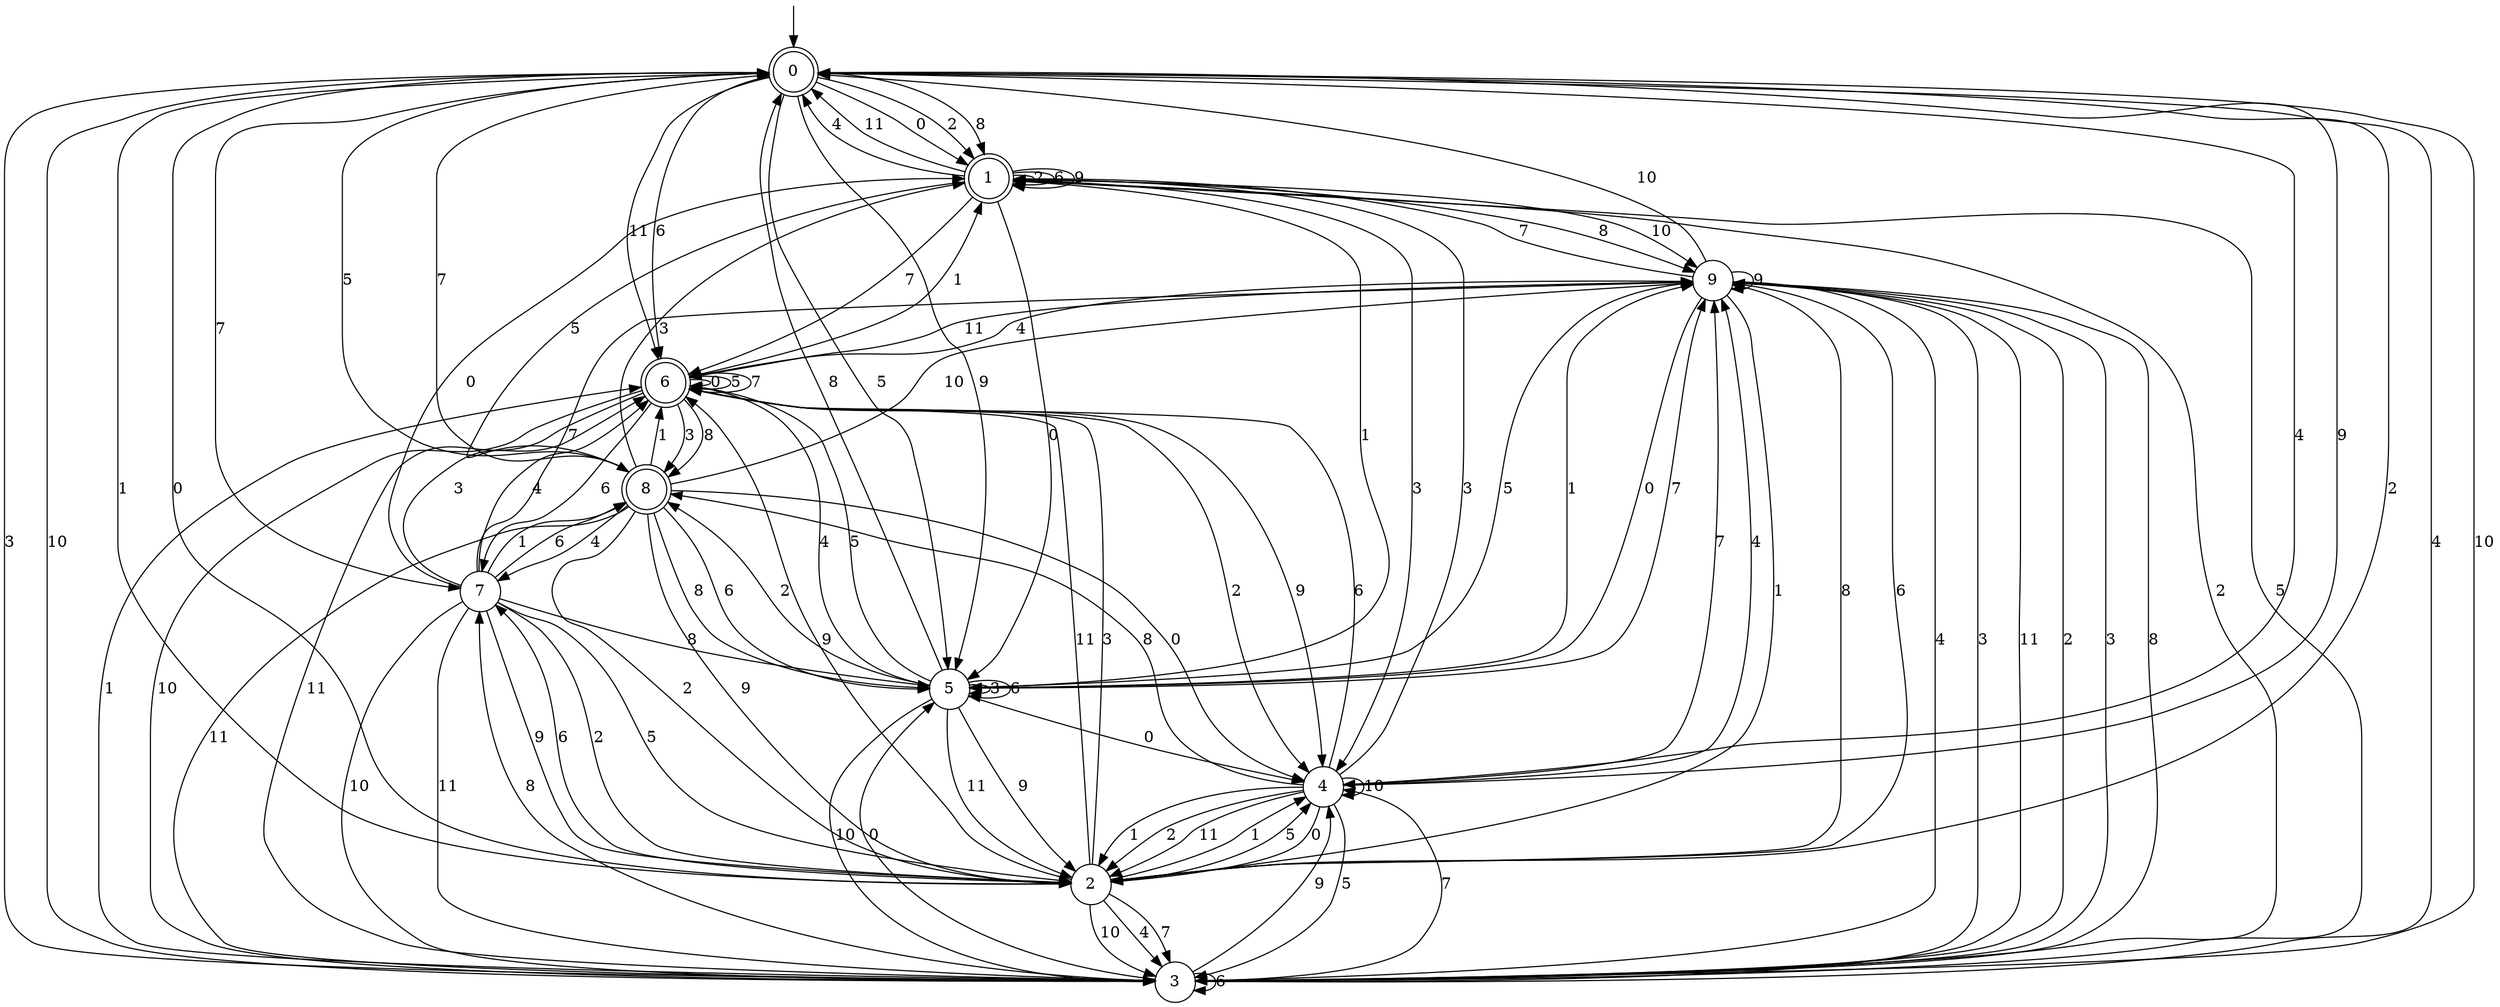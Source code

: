 digraph g {

	s0 [shape="doublecircle" label="0"];
	s1 [shape="doublecircle" label="1"];
	s2 [shape="circle" label="2"];
	s3 [shape="circle" label="3"];
	s4 [shape="circle" label="4"];
	s5 [shape="circle" label="5"];
	s6 [shape="doublecircle" label="6"];
	s7 [shape="circle" label="7"];
	s8 [shape="doublecircle" label="8"];
	s9 [shape="circle" label="9"];
	s0 -> s1 [label="0"];
	s0 -> s2 [label="1"];
	s0 -> s1 [label="2"];
	s0 -> s3 [label="3"];
	s0 -> s4 [label="4"];
	s0 -> s5 [label="5"];
	s0 -> s6 [label="6"];
	s0 -> s7 [label="7"];
	s0 -> s1 [label="8"];
	s0 -> s5 [label="9"];
	s0 -> s3 [label="10"];
	s0 -> s6 [label="11"];
	s1 -> s5 [label="0"];
	s1 -> s5 [label="1"];
	s1 -> s1 [label="2"];
	s1 -> s4 [label="3"];
	s1 -> s0 [label="4"];
	s1 -> s8 [label="5"];
	s1 -> s1 [label="6"];
	s1 -> s6 [label="7"];
	s1 -> s9 [label="8"];
	s1 -> s1 [label="9"];
	s1 -> s9 [label="10"];
	s1 -> s0 [label="11"];
	s2 -> s0 [label="0"];
	s2 -> s4 [label="1"];
	s2 -> s0 [label="2"];
	s2 -> s6 [label="3"];
	s2 -> s3 [label="4"];
	s2 -> s4 [label="5"];
	s2 -> s7 [label="6"];
	s2 -> s3 [label="7"];
	s2 -> s9 [label="8"];
	s2 -> s6 [label="9"];
	s2 -> s3 [label="10"];
	s2 -> s6 [label="11"];
	s3 -> s5 [label="0"];
	s3 -> s6 [label="1"];
	s3 -> s1 [label="2"];
	s3 -> s9 [label="3"];
	s3 -> s0 [label="4"];
	s3 -> s1 [label="5"];
	s3 -> s3 [label="6"];
	s3 -> s4 [label="7"];
	s3 -> s7 [label="8"];
	s3 -> s4 [label="9"];
	s3 -> s0 [label="10"];
	s3 -> s9 [label="11"];
	s4 -> s2 [label="0"];
	s4 -> s2 [label="1"];
	s4 -> s2 [label="2"];
	s4 -> s1 [label="3"];
	s4 -> s9 [label="4"];
	s4 -> s3 [label="5"];
	s4 -> s6 [label="6"];
	s4 -> s9 [label="7"];
	s4 -> s8 [label="8"];
	s4 -> s0 [label="9"];
	s4 -> s4 [label="10"];
	s4 -> s2 [label="11"];
	s5 -> s4 [label="0"];
	s5 -> s9 [label="1"];
	s5 -> s8 [label="2"];
	s5 -> s5 [label="3"];
	s5 -> s6 [label="4"];
	s5 -> s6 [label="5"];
	s5 -> s5 [label="6"];
	s5 -> s9 [label="7"];
	s5 -> s0 [label="8"];
	s5 -> s2 [label="9"];
	s5 -> s3 [label="10"];
	s5 -> s2 [label="11"];
	s6 -> s6 [label="0"];
	s6 -> s1 [label="1"];
	s6 -> s4 [label="2"];
	s6 -> s8 [label="3"];
	s6 -> s9 [label="4"];
	s6 -> s6 [label="5"];
	s6 -> s7 [label="6"];
	s6 -> s6 [label="7"];
	s6 -> s8 [label="8"];
	s6 -> s4 [label="9"];
	s6 -> s3 [label="10"];
	s6 -> s3 [label="11"];
	s7 -> s1 [label="0"];
	s7 -> s8 [label="1"];
	s7 -> s2 [label="2"];
	s7 -> s6 [label="3"];
	s7 -> s6 [label="4"];
	s7 -> s2 [label="5"];
	s7 -> s8 [label="6"];
	s7 -> s9 [label="7"];
	s7 -> s5 [label="8"];
	s7 -> s2 [label="9"];
	s7 -> s3 [label="10"];
	s7 -> s3 [label="11"];
	s8 -> s4 [label="0"];
	s8 -> s6 [label="1"];
	s8 -> s2 [label="2"];
	s8 -> s1 [label="3"];
	s8 -> s7 [label="4"];
	s8 -> s0 [label="5"];
	s8 -> s5 [label="6"];
	s8 -> s0 [label="7"];
	s8 -> s5 [label="8"];
	s8 -> s2 [label="9"];
	s8 -> s9 [label="10"];
	s8 -> s3 [label="11"];
	s9 -> s5 [label="0"];
	s9 -> s2 [label="1"];
	s9 -> s3 [label="2"];
	s9 -> s3 [label="3"];
	s9 -> s3 [label="4"];
	s9 -> s5 [label="5"];
	s9 -> s2 [label="6"];
	s9 -> s1 [label="7"];
	s9 -> s3 [label="8"];
	s9 -> s9 [label="9"];
	s9 -> s0 [label="10"];
	s9 -> s6 [label="11"];

__start0 [label="" shape="none" width="0" height="0"];
__start0 -> s0;

}
